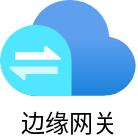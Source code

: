 <mxfile version="18.1.1" type="github">
  <diagram id="Ka_yhlfQBt1nnNOFSuwi" name="Page-1">
    <mxGraphModel dx="1038" dy="547" grid="1" gridSize="10" guides="1" tooltips="1" connect="1" arrows="1" fold="1" page="1" pageScale="1" pageWidth="827" pageHeight="1169" math="0" shadow="0">
      <root>
        <mxCell id="0" />
        <mxCell id="1" parent="0" />
        <mxCell id="fz9vf7qBXlm0riUWRxJQ-1" value="边缘网关" style="aspect=fixed;html=1;points=[];align=center;image;fontSize=12;image=img/lib/azure2/storage/Azure_Stack_Edge.svg;" vertex="1" parent="1">
          <mxGeometry x="370" y="100" width="68" height="48" as="geometry" />
        </mxCell>
      </root>
    </mxGraphModel>
  </diagram>
</mxfile>

